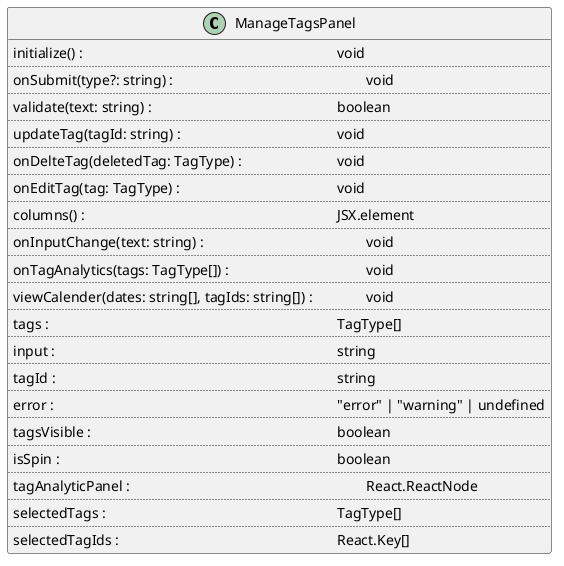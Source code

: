 @startuml ManageTagsPanel class diagram

class ManageTagsPanel {
  initialize() : \t\t\t\t\t\t\t\t\t void
  ..
  onSubmit(type?: string) : \t\t\t\t\t\t\t void
  ..
  validate(text: string) : \t\t\t\t\t\t\t boolean
  ..
  updateTag(tagId: string) : \t\t\t\t\t\t void
  ..
  onDelteTag(deletedTag: TagType) : \t\t\t\t void
  ..
  onEditTag(tag: TagType) : \t\t\t\t\t\t void
  ..
  columns() : \t\t\t\t\t\t\t\t\t JSX.element
  ..
  onInputChange(text: string) : \t\t\t\t\t\t void
  ..
  onTagAnalytics(tags: TagType[]) : \t\t\t\t\t void
  ..
  viewCalender(dates: string[], tagIds: string[]) : \t\t void
  ..
  tags : \t\t\t\t\t\t\t\t\t\t TagType[]
  ..
  input : \t\t\t\t\t\t\t\t\t\t string
  ..
  tagId : \t\t\t\t\t\t\t\t\t\t string
  ..
  error : \t\t\t\t\t\t\t\t\t\t "error" | "warning" | undefined
  ..
  tagsVisible : \t\t\t\t\t\t\t\t\t boolean
  ..
  isSpin : \t\t\t\t\t\t\t\t\t\t boolean
  ..
  tagAnalyticPanel : \t\t\t\t\t\t\t\t React.ReactNode
  ..
  selectedTags : \t\t\t\t\t\t\t\t TagType[]
  ..
  selectedTagIds : \t\t\t\t\t\t\t\t React.Key[]
}

@enduml